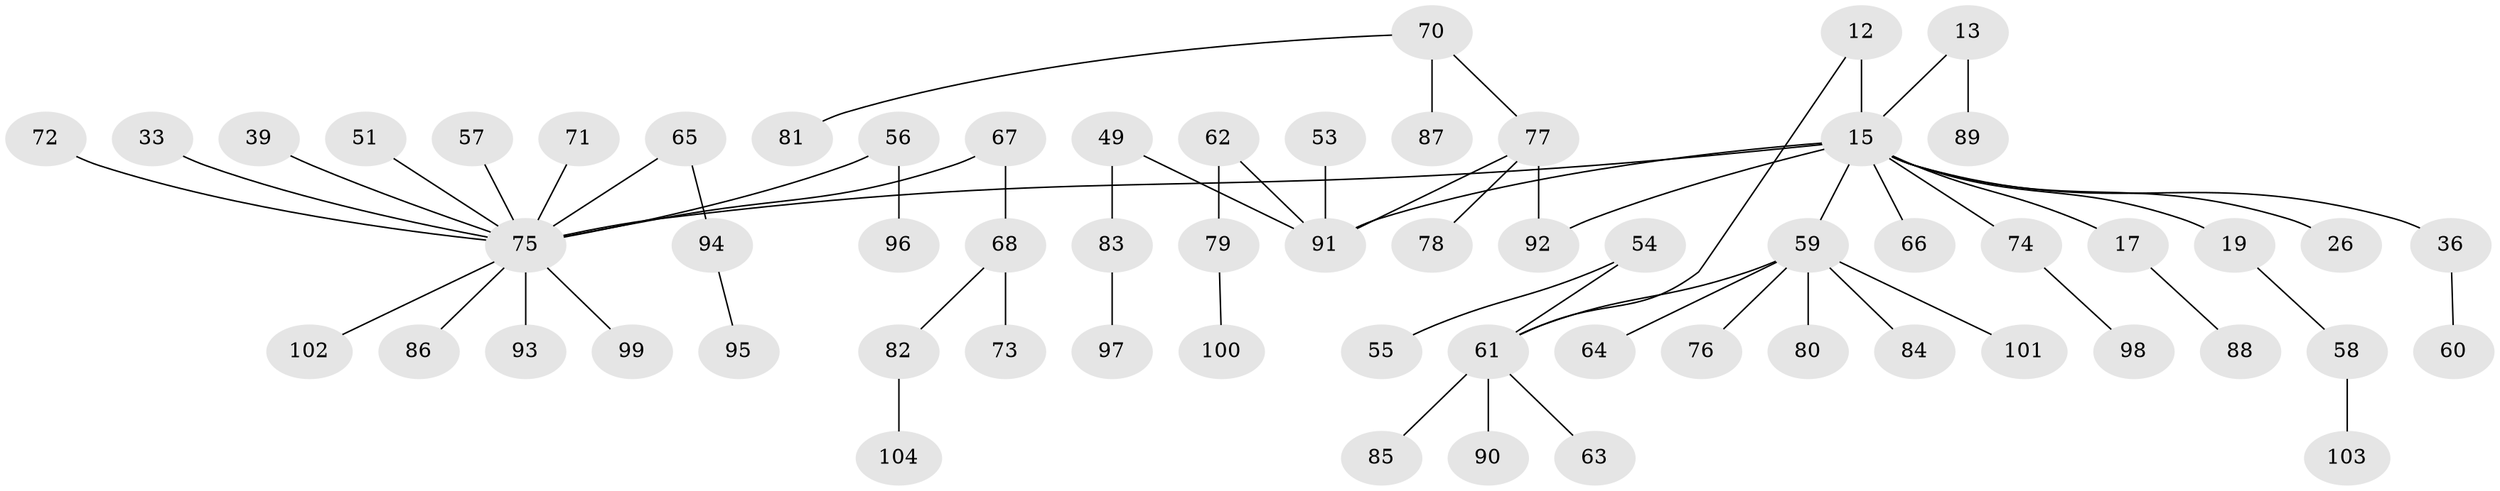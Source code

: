 // original degree distribution, {8: 0.009615384615384616, 5: 0.009615384615384616, 1: 0.41346153846153844, 4: 0.0673076923076923, 3: 0.15384615384615385, 6: 0.028846153846153848, 2: 0.3173076923076923}
// Generated by graph-tools (version 1.1) at 2025/44/03/04/25 21:44:30]
// undirected, 62 vertices, 63 edges
graph export_dot {
graph [start="1"]
  node [color=gray90,style=filled];
  12 [super="+9+10"];
  13;
  15 [super="+6+4+8"];
  17;
  19;
  26;
  33;
  36 [super="+34"];
  39;
  49;
  51;
  53;
  54;
  55;
  56;
  57;
  58 [super="+24"];
  59 [super="+50+42+41"];
  60;
  61 [super="+29+28+31+35+46"];
  62;
  63;
  64;
  65;
  66;
  67;
  68;
  70;
  71;
  72;
  73;
  74 [super="+52+69"];
  75 [super="+48+16+47"];
  76;
  77 [super="+32+21"];
  78;
  79;
  80;
  81;
  82;
  83;
  84;
  85;
  86;
  87;
  88;
  89;
  90;
  91 [super="+2+43"];
  92;
  93;
  94;
  95;
  96;
  97;
  98;
  99;
  100;
  101;
  102;
  103 [super="+45"];
  104;
  12 -- 15 [weight=2];
  12 -- 61;
  13 -- 89;
  13 -- 15;
  15 -- 66;
  15 -- 17;
  15 -- 19;
  15 -- 92;
  15 -- 26;
  15 -- 91;
  15 -- 36;
  15 -- 75 [weight=2];
  15 -- 74;
  15 -- 59;
  17 -- 88;
  19 -- 58;
  33 -- 75;
  36 -- 60;
  39 -- 75;
  49 -- 83;
  49 -- 91;
  51 -- 75;
  53 -- 91;
  54 -- 55;
  54 -- 61;
  56 -- 96;
  56 -- 75;
  57 -- 75;
  58 -- 103 [weight=2];
  59 -- 84;
  59 -- 61;
  59 -- 80;
  59 -- 101;
  59 -- 64;
  59 -- 76;
  61 -- 63;
  61 -- 90;
  61 -- 85;
  62 -- 79;
  62 -- 91;
  65 -- 94;
  65 -- 75;
  67 -- 68;
  67 -- 75;
  68 -- 73;
  68 -- 82;
  70 -- 81;
  70 -- 87;
  70 -- 77;
  71 -- 75;
  72 -- 75;
  74 -- 98;
  75 -- 99;
  75 -- 86;
  75 -- 102;
  75 -- 93;
  77 -- 92;
  77 -- 91;
  77 -- 78;
  79 -- 100;
  82 -- 104;
  83 -- 97;
  94 -- 95;
}
